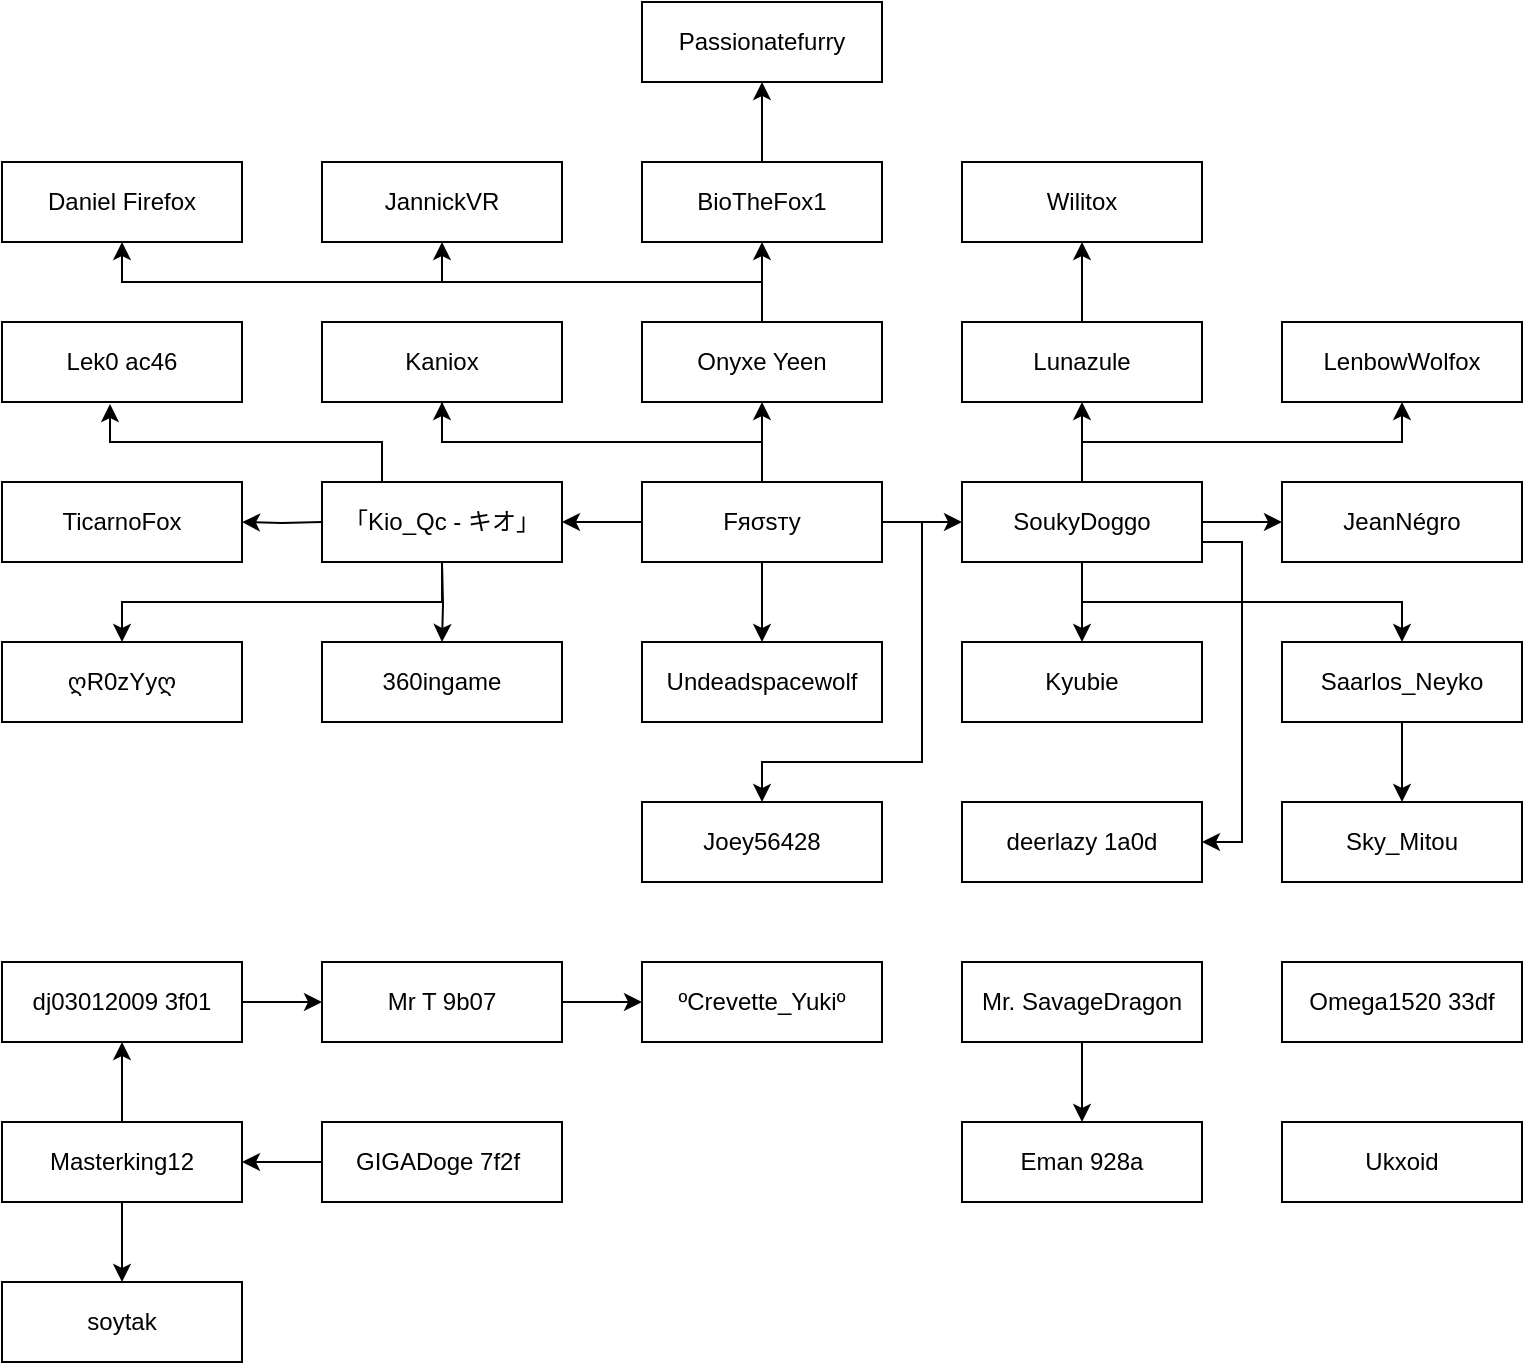 <mxfile version="24.8.3">
  <diagram name="Page-1" id="kzbMt0qwAQdANpi8W9Ui">
    <mxGraphModel dx="1434" dy="820" grid="1" gridSize="10" guides="1" tooltips="1" connect="1" arrows="1" fold="1" page="1" pageScale="1" pageWidth="827" pageHeight="1169" math="0" shadow="0">
      <root>
        <mxCell id="0" />
        <mxCell id="1" parent="0" />
        <mxCell id="nPTzYKY_LypjdXd9V0ng-8" style="edgeStyle=orthogonalEdgeStyle;rounded=0;orthogonalLoop=1;jettySize=auto;html=1;exitX=0;exitY=0.5;exitDx=0;exitDy=0;entryX=1;entryY=0.5;entryDx=0;entryDy=0;" parent="1" source="nPTzYKY_LypjdXd9V0ng-1" target="N9GWcPVrBtqHLHFICxf_-35" edge="1">
          <mxGeometry relative="1" as="geometry">
            <mxPoint x="320" y="340" as="targetPoint" />
          </mxGeometry>
        </mxCell>
        <mxCell id="nPTzYKY_LypjdXd9V0ng-9" style="edgeStyle=orthogonalEdgeStyle;rounded=0;orthogonalLoop=1;jettySize=auto;html=1;exitX=1;exitY=0.5;exitDx=0;exitDy=0;" parent="1" source="nPTzYKY_LypjdXd9V0ng-1" target="nPTzYKY_LypjdXd9V0ng-4" edge="1">
          <mxGeometry relative="1" as="geometry" />
        </mxCell>
        <mxCell id="nPTzYKY_LypjdXd9V0ng-10" style="edgeStyle=orthogonalEdgeStyle;rounded=0;orthogonalLoop=1;jettySize=auto;html=1;exitX=0.5;exitY=1;exitDx=0;exitDy=0;entryX=0.5;entryY=0;entryDx=0;entryDy=0;" parent="1" source="nPTzYKY_LypjdXd9V0ng-1" target="nPTzYKY_LypjdXd9V0ng-5" edge="1">
          <mxGeometry relative="1" as="geometry" />
        </mxCell>
        <mxCell id="nPTzYKY_LypjdXd9V0ng-11" style="edgeStyle=orthogonalEdgeStyle;rounded=0;orthogonalLoop=1;jettySize=auto;html=1;exitX=0.5;exitY=0;exitDx=0;exitDy=0;entryX=0.5;entryY=1;entryDx=0;entryDy=0;" parent="1" source="nPTzYKY_LypjdXd9V0ng-1" target="nPTzYKY_LypjdXd9V0ng-2" edge="1">
          <mxGeometry relative="1" as="geometry" />
        </mxCell>
        <mxCell id="nPTzYKY_LypjdXd9V0ng-15" style="edgeStyle=orthogonalEdgeStyle;rounded=0;orthogonalLoop=1;jettySize=auto;html=1;exitX=0.5;exitY=0;exitDx=0;exitDy=0;entryX=0.5;entryY=1;entryDx=0;entryDy=0;" parent="1" source="nPTzYKY_LypjdXd9V0ng-1" target="nPTzYKY_LypjdXd9V0ng-14" edge="1">
          <mxGeometry relative="1" as="geometry" />
        </mxCell>
        <mxCell id="N9GWcPVrBtqHLHFICxf_-2" style="edgeStyle=orthogonalEdgeStyle;rounded=0;orthogonalLoop=1;jettySize=auto;html=1;exitX=1;exitY=0.5;exitDx=0;exitDy=0;entryX=0.5;entryY=0;entryDx=0;entryDy=0;" parent="1" source="nPTzYKY_LypjdXd9V0ng-1" target="N9GWcPVrBtqHLHFICxf_-3" edge="1">
          <mxGeometry relative="1" as="geometry">
            <mxPoint x="420" y="470" as="targetPoint" />
            <Array as="points">
              <mxPoint x="500" y="340" />
              <mxPoint x="500" y="460" />
              <mxPoint x="420" y="460" />
            </Array>
          </mxGeometry>
        </mxCell>
        <mxCell id="nPTzYKY_LypjdXd9V0ng-1" value="Fяσѕту" style="rounded=0;whiteSpace=wrap;html=1;" parent="1" vertex="1">
          <mxGeometry x="360" y="320" width="120" height="40" as="geometry" />
        </mxCell>
        <mxCell id="nPTzYKY_LypjdXd9V0ng-2" value="Kaniox" style="rounded=0;whiteSpace=wrap;html=1;" parent="1" vertex="1">
          <mxGeometry x="200" y="240" width="120" height="40" as="geometry" />
        </mxCell>
        <mxCell id="nPTzYKY_LypjdXd9V0ng-3" value="" style="endArrow=none;html=1;rounded=0;entryX=0.5;entryY=1;entryDx=0;entryDy=0;exitX=0.5;exitY=0;exitDx=0;exitDy=0;" parent="1" source="nPTzYKY_LypjdXd9V0ng-1" target="nPTzYKY_LypjdXd9V0ng-2" edge="1">
          <mxGeometry width="50" height="50" relative="1" as="geometry">
            <mxPoint x="390" y="340" as="sourcePoint" />
            <mxPoint x="440" y="290" as="targetPoint" />
            <Array as="points">
              <mxPoint x="420" y="300" />
              <mxPoint x="260" y="300" />
            </Array>
          </mxGeometry>
        </mxCell>
        <mxCell id="nPTzYKY_LypjdXd9V0ng-13" style="edgeStyle=orthogonalEdgeStyle;rounded=0;orthogonalLoop=1;jettySize=auto;html=1;exitX=1;exitY=0.5;exitDx=0;exitDy=0;" parent="1" source="nPTzYKY_LypjdXd9V0ng-4" target="nPTzYKY_LypjdXd9V0ng-12" edge="1">
          <mxGeometry relative="1" as="geometry" />
        </mxCell>
        <mxCell id="nPTzYKY_LypjdXd9V0ng-19" value="" style="edgeStyle=orthogonalEdgeStyle;rounded=0;orthogonalLoop=1;jettySize=auto;html=1;" parent="1" source="nPTzYKY_LypjdXd9V0ng-4" target="nPTzYKY_LypjdXd9V0ng-18" edge="1">
          <mxGeometry relative="1" as="geometry" />
        </mxCell>
        <mxCell id="nPTzYKY_LypjdXd9V0ng-23" style="edgeStyle=orthogonalEdgeStyle;rounded=0;orthogonalLoop=1;jettySize=auto;html=1;exitX=0.5;exitY=1;exitDx=0;exitDy=0;entryX=0.5;entryY=0;entryDx=0;entryDy=0;" parent="1" source="nPTzYKY_LypjdXd9V0ng-4" target="nPTzYKY_LypjdXd9V0ng-22" edge="1">
          <mxGeometry relative="1" as="geometry" />
        </mxCell>
        <mxCell id="nPTzYKY_LypjdXd9V0ng-27" style="edgeStyle=orthogonalEdgeStyle;rounded=0;orthogonalLoop=1;jettySize=auto;html=1;exitX=0.5;exitY=0;exitDx=0;exitDy=0;entryX=0.5;entryY=1;entryDx=0;entryDy=0;" parent="1" source="nPTzYKY_LypjdXd9V0ng-4" target="nPTzYKY_LypjdXd9V0ng-26" edge="1">
          <mxGeometry relative="1" as="geometry" />
        </mxCell>
        <mxCell id="nPTzYKY_LypjdXd9V0ng-35" style="edgeStyle=orthogonalEdgeStyle;rounded=0;orthogonalLoop=1;jettySize=auto;html=1;exitX=0.5;exitY=0;exitDx=0;exitDy=0;entryX=0.5;entryY=1;entryDx=0;entryDy=0;" parent="1" source="nPTzYKY_LypjdXd9V0ng-4" target="nPTzYKY_LypjdXd9V0ng-34" edge="1">
          <mxGeometry relative="1" as="geometry" />
        </mxCell>
        <mxCell id="mHHikooyz67XYqdr1Pey-1" style="edgeStyle=orthogonalEdgeStyle;rounded=0;orthogonalLoop=1;jettySize=auto;html=1;exitX=1;exitY=0.75;exitDx=0;exitDy=0;entryX=1;entryY=0.5;entryDx=0;entryDy=0;" edge="1" parent="1" source="nPTzYKY_LypjdXd9V0ng-4" target="N9GWcPVrBtqHLHFICxf_-29">
          <mxGeometry relative="1" as="geometry">
            <Array as="points">
              <mxPoint x="660" y="350" />
              <mxPoint x="660" y="500" />
            </Array>
          </mxGeometry>
        </mxCell>
        <mxCell id="nPTzYKY_LypjdXd9V0ng-4" value="SoukyDoggo" style="rounded=0;whiteSpace=wrap;html=1;" parent="1" vertex="1">
          <mxGeometry x="520" y="320" width="120" height="40" as="geometry" />
        </mxCell>
        <mxCell id="nPTzYKY_LypjdXd9V0ng-5" value="Undeadspacewolf" style="rounded=0;whiteSpace=wrap;html=1;" parent="1" vertex="1">
          <mxGeometry x="360" y="400" width="120" height="40" as="geometry" />
        </mxCell>
        <mxCell id="nPTzYKY_LypjdXd9V0ng-17" style="edgeStyle=orthogonalEdgeStyle;rounded=0;orthogonalLoop=1;jettySize=auto;html=1;exitX=0;exitY=0.5;exitDx=0;exitDy=0;entryX=1;entryY=0.5;entryDx=0;entryDy=0;" parent="1" target="nPTzYKY_LypjdXd9V0ng-16" edge="1">
          <mxGeometry relative="1" as="geometry">
            <mxPoint x="200" y="340" as="sourcePoint" />
          </mxGeometry>
        </mxCell>
        <mxCell id="nPTzYKY_LypjdXd9V0ng-31" style="edgeStyle=orthogonalEdgeStyle;rounded=0;orthogonalLoop=1;jettySize=auto;html=1;exitX=0.5;exitY=1;exitDx=0;exitDy=0;entryX=0.5;entryY=0;entryDx=0;entryDy=0;" parent="1" target="nPTzYKY_LypjdXd9V0ng-30" edge="1">
          <mxGeometry relative="1" as="geometry">
            <mxPoint x="260" y="360" as="sourcePoint" />
          </mxGeometry>
        </mxCell>
        <mxCell id="nPTzYKY_LypjdXd9V0ng-12" value="JeanNégro" style="rounded=0;whiteSpace=wrap;html=1;" parent="1" vertex="1">
          <mxGeometry x="680" y="320" width="120" height="40" as="geometry" />
        </mxCell>
        <mxCell id="nPTzYKY_LypjdXd9V0ng-21" style="edgeStyle=orthogonalEdgeStyle;rounded=0;orthogonalLoop=1;jettySize=auto;html=1;exitX=0.5;exitY=0;exitDx=0;exitDy=0;entryX=0.5;entryY=1;entryDx=0;entryDy=0;" parent="1" source="nPTzYKY_LypjdXd9V0ng-14" target="nPTzYKY_LypjdXd9V0ng-20" edge="1">
          <mxGeometry relative="1" as="geometry" />
        </mxCell>
        <mxCell id="N9GWcPVrBtqHLHFICxf_-8" style="edgeStyle=orthogonalEdgeStyle;rounded=0;orthogonalLoop=1;jettySize=auto;html=1;exitX=0.5;exitY=0;exitDx=0;exitDy=0;entryX=0.5;entryY=1;entryDx=0;entryDy=0;" parent="1" source="nPTzYKY_LypjdXd9V0ng-14" target="N9GWcPVrBtqHLHFICxf_-7" edge="1">
          <mxGeometry relative="1" as="geometry" />
        </mxCell>
        <mxCell id="N9GWcPVrBtqHLHFICxf_-10" style="edgeStyle=orthogonalEdgeStyle;rounded=0;orthogonalLoop=1;jettySize=auto;html=1;exitX=0.5;exitY=0;exitDx=0;exitDy=0;entryX=0.5;entryY=1;entryDx=0;entryDy=0;" parent="1" source="nPTzYKY_LypjdXd9V0ng-14" target="N9GWcPVrBtqHLHFICxf_-9" edge="1">
          <mxGeometry relative="1" as="geometry" />
        </mxCell>
        <mxCell id="nPTzYKY_LypjdXd9V0ng-14" value="Onyxe Yeen" style="rounded=0;whiteSpace=wrap;html=1;" parent="1" vertex="1">
          <mxGeometry x="360" y="240" width="120" height="40" as="geometry" />
        </mxCell>
        <mxCell id="nPTzYKY_LypjdXd9V0ng-16" value="TicarnoFox" style="rounded=0;whiteSpace=wrap;html=1;" parent="1" vertex="1">
          <mxGeometry x="40" y="320" width="120" height="40" as="geometry" />
        </mxCell>
        <mxCell id="nPTzYKY_LypjdXd9V0ng-18" value="Kyubie" style="rounded=0;whiteSpace=wrap;html=1;" parent="1" vertex="1">
          <mxGeometry x="520" y="400" width="120" height="40" as="geometry" />
        </mxCell>
        <mxCell id="N9GWcPVrBtqHLHFICxf_-26" style="edgeStyle=orthogonalEdgeStyle;rounded=0;orthogonalLoop=1;jettySize=auto;html=1;exitX=0.5;exitY=0;exitDx=0;exitDy=0;entryX=0.5;entryY=1;entryDx=0;entryDy=0;" parent="1" source="nPTzYKY_LypjdXd9V0ng-20" target="N9GWcPVrBtqHLHFICxf_-25" edge="1">
          <mxGeometry relative="1" as="geometry" />
        </mxCell>
        <mxCell id="nPTzYKY_LypjdXd9V0ng-20" value="BioTheFox1" style="rounded=0;whiteSpace=wrap;html=1;" parent="1" vertex="1">
          <mxGeometry x="360" y="160" width="120" height="40" as="geometry" />
        </mxCell>
        <mxCell id="nPTzYKY_LypjdXd9V0ng-25" value="" style="edgeStyle=orthogonalEdgeStyle;rounded=0;orthogonalLoop=1;jettySize=auto;html=1;" parent="1" source="nPTzYKY_LypjdXd9V0ng-22" target="nPTzYKY_LypjdXd9V0ng-24" edge="1">
          <mxGeometry relative="1" as="geometry" />
        </mxCell>
        <mxCell id="nPTzYKY_LypjdXd9V0ng-22" value="Saarlos_Neyko" style="rounded=0;whiteSpace=wrap;html=1;" parent="1" vertex="1">
          <mxGeometry x="680" y="400" width="120" height="40" as="geometry" />
        </mxCell>
        <mxCell id="nPTzYKY_LypjdXd9V0ng-24" value="Sky_Mitou" style="rounded=0;whiteSpace=wrap;html=1;" parent="1" vertex="1">
          <mxGeometry x="680" y="480" width="120" height="40" as="geometry" />
        </mxCell>
        <mxCell id="nPTzYKY_LypjdXd9V0ng-29" style="edgeStyle=orthogonalEdgeStyle;rounded=0;orthogonalLoop=1;jettySize=auto;html=1;exitX=0.5;exitY=0;exitDx=0;exitDy=0;entryX=0.5;entryY=1;entryDx=0;entryDy=0;" parent="1" source="nPTzYKY_LypjdXd9V0ng-26" target="nPTzYKY_LypjdXd9V0ng-28" edge="1">
          <mxGeometry relative="1" as="geometry" />
        </mxCell>
        <mxCell id="nPTzYKY_LypjdXd9V0ng-26" value="Lunazule" style="rounded=0;whiteSpace=wrap;html=1;" parent="1" vertex="1">
          <mxGeometry x="520" y="240" width="120" height="40" as="geometry" />
        </mxCell>
        <mxCell id="nPTzYKY_LypjdXd9V0ng-28" value="Wilitox" style="rounded=0;whiteSpace=wrap;html=1;" parent="1" vertex="1">
          <mxGeometry x="520" y="160" width="120" height="40" as="geometry" />
        </mxCell>
        <mxCell id="nPTzYKY_LypjdXd9V0ng-30" value="360ingame" style="rounded=0;whiteSpace=wrap;html=1;" parent="1" vertex="1">
          <mxGeometry x="200" y="400" width="120" height="40" as="geometry" />
        </mxCell>
        <mxCell id="nPTzYKY_LypjdXd9V0ng-32" value="ღR0zYyღ" style="rounded=0;whiteSpace=wrap;html=1;" parent="1" vertex="1">
          <mxGeometry x="40" y="400" width="120" height="40" as="geometry" />
        </mxCell>
        <mxCell id="nPTzYKY_LypjdXd9V0ng-34" value="LenbowWolfox" style="rounded=0;whiteSpace=wrap;html=1;" parent="1" vertex="1">
          <mxGeometry x="680" y="240" width="120" height="40" as="geometry" />
        </mxCell>
        <mxCell id="N9GWcPVrBtqHLHFICxf_-3" value="Joey56428" style="rounded=0;whiteSpace=wrap;html=1;" parent="1" vertex="1">
          <mxGeometry x="360" y="480" width="120" height="40" as="geometry" />
        </mxCell>
        <mxCell id="N9GWcPVrBtqHLHFICxf_-12" style="edgeStyle=orthogonalEdgeStyle;rounded=0;orthogonalLoop=1;jettySize=auto;html=1;exitX=0.5;exitY=1;exitDx=0;exitDy=0;entryX=0.5;entryY=0;entryDx=0;entryDy=0;" parent="1" source="N9GWcPVrBtqHLHFICxf_-6" target="N9GWcPVrBtqHLHFICxf_-11" edge="1">
          <mxGeometry relative="1" as="geometry" />
        </mxCell>
        <mxCell id="N9GWcPVrBtqHLHFICxf_-6" value="Mr. SavageDragon" style="rounded=0;whiteSpace=wrap;html=1;" parent="1" vertex="1">
          <mxGeometry x="520" y="560" width="120" height="40" as="geometry" />
        </mxCell>
        <mxCell id="N9GWcPVrBtqHLHFICxf_-7" value="JannickVR" style="rounded=0;whiteSpace=wrap;html=1;" parent="1" vertex="1">
          <mxGeometry x="200" y="160" width="120" height="40" as="geometry" />
        </mxCell>
        <mxCell id="N9GWcPVrBtqHLHFICxf_-9" value="Daniel Firefox" style="rounded=0;whiteSpace=wrap;html=1;" parent="1" vertex="1">
          <mxGeometry x="40" y="160" width="120" height="40" as="geometry" />
        </mxCell>
        <mxCell id="N9GWcPVrBtqHLHFICxf_-11" value="Eman 928a" style="rounded=0;whiteSpace=wrap;html=1;" parent="1" vertex="1">
          <mxGeometry x="520" y="640" width="120" height="40" as="geometry" />
        </mxCell>
        <mxCell id="N9GWcPVrBtqHLHFICxf_-13" value="Lek0 ac46" style="rounded=0;whiteSpace=wrap;html=1;" parent="1" vertex="1">
          <mxGeometry x="40" y="240" width="120" height="40" as="geometry" />
        </mxCell>
        <mxCell id="N9GWcPVrBtqHLHFICxf_-33" style="edgeStyle=orthogonalEdgeStyle;rounded=0;orthogonalLoop=1;jettySize=auto;html=1;exitX=1;exitY=0.5;exitDx=0;exitDy=0;entryX=0;entryY=0.5;entryDx=0;entryDy=0;" parent="1" source="N9GWcPVrBtqHLHFICxf_-15" target="N9GWcPVrBtqHLHFICxf_-27" edge="1">
          <mxGeometry relative="1" as="geometry" />
        </mxCell>
        <mxCell id="N9GWcPVrBtqHLHFICxf_-15" value="Mr T 9b07" style="rounded=0;whiteSpace=wrap;html=1;" parent="1" vertex="1">
          <mxGeometry x="200" y="560" width="120" height="40" as="geometry" />
        </mxCell>
        <mxCell id="N9GWcPVrBtqHLHFICxf_-32" style="edgeStyle=orthogonalEdgeStyle;rounded=0;orthogonalLoop=1;jettySize=auto;html=1;exitX=1;exitY=0.5;exitDx=0;exitDy=0;entryX=0;entryY=0.5;entryDx=0;entryDy=0;" parent="1" source="N9GWcPVrBtqHLHFICxf_-16" target="N9GWcPVrBtqHLHFICxf_-15" edge="1">
          <mxGeometry relative="1" as="geometry" />
        </mxCell>
        <mxCell id="N9GWcPVrBtqHLHFICxf_-16" value="dj03012009 3f01" style="rounded=0;whiteSpace=wrap;html=1;" parent="1" vertex="1">
          <mxGeometry x="40" y="560" width="120" height="40" as="geometry" />
        </mxCell>
        <mxCell id="N9GWcPVrBtqHLHFICxf_-30" value="" style="edgeStyle=orthogonalEdgeStyle;rounded=0;orthogonalLoop=1;jettySize=auto;html=1;" parent="1" source="N9GWcPVrBtqHLHFICxf_-18" target="N9GWcPVrBtqHLHFICxf_-19" edge="1">
          <mxGeometry relative="1" as="geometry" />
        </mxCell>
        <mxCell id="N9GWcPVrBtqHLHFICxf_-18" value="&lt;div style=&quot;display: flex;&quot;&gt;&lt;div style=&quot;flex: 1 1 0%; display: flex; align-items: center; margin-left: 15px;&quot;&gt;&lt;div style=&quot;flex: 1 1 0%;&quot;&gt;&lt;div&gt;GIGADoge 7f2f&lt;/div&gt;&lt;/div&gt;&lt;/div&gt;&lt;/div&gt;" style="rounded=0;whiteSpace=wrap;html=1;align=left;" parent="1" vertex="1">
          <mxGeometry x="200" y="640" width="120" height="40" as="geometry" />
        </mxCell>
        <mxCell id="N9GWcPVrBtqHLHFICxf_-31" style="edgeStyle=orthogonalEdgeStyle;rounded=0;orthogonalLoop=1;jettySize=auto;html=1;exitX=0.5;exitY=0;exitDx=0;exitDy=0;entryX=0.5;entryY=1;entryDx=0;entryDy=0;" parent="1" source="N9GWcPVrBtqHLHFICxf_-19" target="N9GWcPVrBtqHLHFICxf_-16" edge="1">
          <mxGeometry relative="1" as="geometry" />
        </mxCell>
        <mxCell id="mHHikooyz67XYqdr1Pey-5" value="" style="edgeStyle=orthogonalEdgeStyle;rounded=0;orthogonalLoop=1;jettySize=auto;html=1;" edge="1" parent="1" source="N9GWcPVrBtqHLHFICxf_-19" target="mHHikooyz67XYqdr1Pey-2">
          <mxGeometry relative="1" as="geometry" />
        </mxCell>
        <mxCell id="N9GWcPVrBtqHLHFICxf_-19" value="Masterking12" style="rounded=0;whiteSpace=wrap;html=1;" parent="1" vertex="1">
          <mxGeometry x="40" y="640" width="120" height="40" as="geometry" />
        </mxCell>
        <mxCell id="N9GWcPVrBtqHLHFICxf_-22" value="Ukxoid" style="rounded=0;whiteSpace=wrap;html=1;" parent="1" vertex="1">
          <mxGeometry x="680" y="640" width="120" height="40" as="geometry" />
        </mxCell>
        <mxCell id="N9GWcPVrBtqHLHFICxf_-23" value="Omega1520 33df" style="rounded=0;whiteSpace=wrap;html=1;" parent="1" vertex="1">
          <mxGeometry x="680" y="560" width="120" height="40" as="geometry" />
        </mxCell>
        <mxCell id="N9GWcPVrBtqHLHFICxf_-25" value="Passionatefurry" style="rounded=0;whiteSpace=wrap;html=1;" parent="1" vertex="1">
          <mxGeometry x="360" y="80" width="120" height="40" as="geometry" />
        </mxCell>
        <mxCell id="N9GWcPVrBtqHLHFICxf_-27" value="ºCrevette_Yukiº" style="rounded=0;whiteSpace=wrap;html=1;" parent="1" vertex="1">
          <mxGeometry x="360" y="560" width="120" height="40" as="geometry" />
        </mxCell>
        <mxCell id="N9GWcPVrBtqHLHFICxf_-29" value="deerlazy 1a0d" style="rounded=0;whiteSpace=wrap;html=1;" parent="1" vertex="1">
          <mxGeometry x="520" y="480" width="120" height="40" as="geometry" />
        </mxCell>
        <mxCell id="N9GWcPVrBtqHLHFICxf_-37" style="edgeStyle=orthogonalEdgeStyle;rounded=0;orthogonalLoop=1;jettySize=auto;html=1;exitX=0.5;exitY=1;exitDx=0;exitDy=0;entryX=0.5;entryY=0;entryDx=0;entryDy=0;" parent="1" source="N9GWcPVrBtqHLHFICxf_-35" target="nPTzYKY_LypjdXd9V0ng-32" edge="1">
          <mxGeometry relative="1" as="geometry" />
        </mxCell>
        <mxCell id="N9GWcPVrBtqHLHFICxf_-35" value="「Kio_Qc - キオ」" style="rounded=0;whiteSpace=wrap;html=1;" parent="1" vertex="1">
          <mxGeometry x="200" y="320" width="120" height="40" as="geometry" />
        </mxCell>
        <mxCell id="N9GWcPVrBtqHLHFICxf_-36" style="edgeStyle=orthogonalEdgeStyle;rounded=0;orthogonalLoop=1;jettySize=auto;html=1;exitX=0.25;exitY=0;exitDx=0;exitDy=0;entryX=0.45;entryY=1.025;entryDx=0;entryDy=0;entryPerimeter=0;" parent="1" source="N9GWcPVrBtqHLHFICxf_-35" target="N9GWcPVrBtqHLHFICxf_-13" edge="1">
          <mxGeometry relative="1" as="geometry" />
        </mxCell>
        <mxCell id="mHHikooyz67XYqdr1Pey-2" value="soytak" style="rounded=0;whiteSpace=wrap;html=1;" vertex="1" parent="1">
          <mxGeometry x="40" y="720" width="120" height="40" as="geometry" />
        </mxCell>
      </root>
    </mxGraphModel>
  </diagram>
</mxfile>
